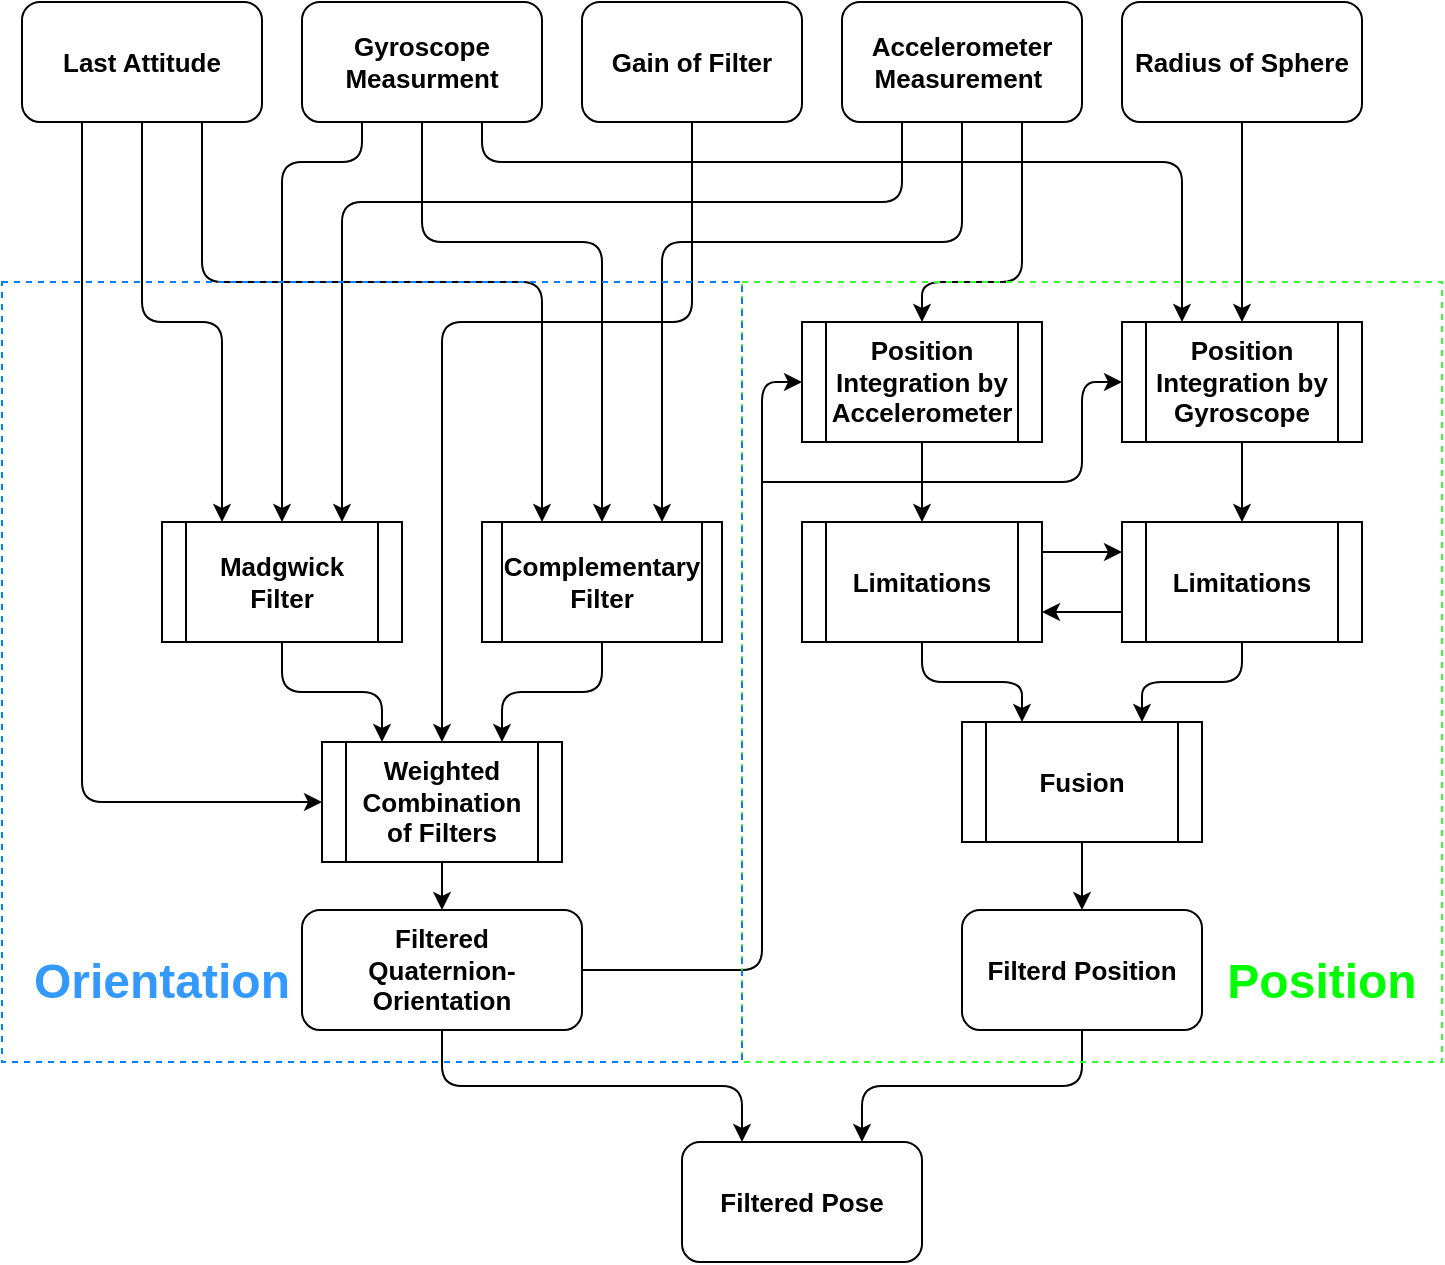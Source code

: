 <mxfile version="13.7.3" type="device"><diagram id="3fwJ6AKw6WvTPz3CJlug" name="Seite-1"><mxGraphModel dx="1106" dy="924" grid="1" gridSize="10" guides="1" tooltips="1" connect="1" arrows="1" fold="1" page="1" pageScale="1" pageWidth="827" pageHeight="1169" math="0" shadow="0"><root><mxCell id="0"/><mxCell id="1" parent="0"/><mxCell id="vrenDaEuAvRxz2vXsRLn-15" style="edgeStyle=orthogonalEdgeStyle;rounded=1;orthogonalLoop=1;jettySize=auto;html=1;exitX=0.5;exitY=1;exitDx=0;exitDy=0;entryX=0.75;entryY=0;entryDx=0;entryDy=0;fontSize=13;fontStyle=1" parent="1" source="vrenDaEuAvRxz2vXsRLn-1" target="vrenDaEuAvRxz2vXsRLn-14" edge="1"><mxGeometry relative="1" as="geometry"><Array as="points"><mxPoint x="740" y="190"/><mxPoint x="590" y="190"/></Array></mxGeometry></mxCell><mxCell id="vrenDaEuAvRxz2vXsRLn-37" style="edgeStyle=orthogonalEdgeStyle;rounded=1;orthogonalLoop=1;jettySize=auto;html=1;exitX=0.25;exitY=1;exitDx=0;exitDy=0;entryX=0.75;entryY=0;entryDx=0;entryDy=0;fontSize=13;fontStyle=1" parent="1" source="vrenDaEuAvRxz2vXsRLn-1" target="VD2dDFBmSkI2K2WJelPF-1" edge="1"><mxGeometry relative="1" as="geometry"><Array as="points"><mxPoint x="710" y="170"/><mxPoint x="430" y="170"/></Array><mxPoint x="410" y="270" as="targetPoint"/></mxGeometry></mxCell><mxCell id="vrenDaEuAvRxz2vXsRLn-83" style="edgeStyle=orthogonalEdgeStyle;rounded=1;orthogonalLoop=1;jettySize=auto;html=1;exitX=0.75;exitY=1;exitDx=0;exitDy=0;entryX=0.5;entryY=0;entryDx=0;entryDy=0;fontSize=13;fontStyle=1" parent="1" source="vrenDaEuAvRxz2vXsRLn-1" target="VD2dDFBmSkI2K2WJelPF-9" edge="1"><mxGeometry relative="1" as="geometry"><mxPoint x="1088.75" y="242.5" as="targetPoint"/><Array as="points"><mxPoint x="770" y="210"/><mxPoint x="720" y="210"/></Array></mxGeometry></mxCell><mxCell id="vrenDaEuAvRxz2vXsRLn-1" value="Accelerometer&lt;br style=&quot;font-size: 13px;&quot;&gt;Measurement&amp;nbsp;" style="rounded=1;whiteSpace=wrap;html=1;fontSize=13;fontStyle=1" parent="1" vertex="1"><mxGeometry x="680" y="70" width="120" height="60" as="geometry"/></mxCell><mxCell id="vrenDaEuAvRxz2vXsRLn-7" style="edgeStyle=orthogonalEdgeStyle;rounded=1;orthogonalLoop=1;jettySize=auto;html=1;exitX=0.25;exitY=1;exitDx=0;exitDy=0;entryX=0.5;entryY=0;entryDx=0;entryDy=0;fontSize=13;fontStyle=1" parent="1" source="vrenDaEuAvRxz2vXsRLn-2" target="VD2dDFBmSkI2K2WJelPF-1" edge="1"><mxGeometry relative="1" as="geometry"><Array as="points"><mxPoint x="440" y="150"/><mxPoint x="400" y="150"/></Array><mxPoint x="280" y="200" as="targetPoint"/></mxGeometry></mxCell><mxCell id="vrenDaEuAvRxz2vXsRLn-38" style="edgeStyle=orthogonalEdgeStyle;rounded=1;orthogonalLoop=1;jettySize=auto;html=1;exitX=0.5;exitY=1;exitDx=0;exitDy=0;entryX=0.5;entryY=0;entryDx=0;entryDy=0;fontSize=13;fontStyle=1" parent="1" source="vrenDaEuAvRxz2vXsRLn-2" target="vrenDaEuAvRxz2vXsRLn-14" edge="1"><mxGeometry relative="1" as="geometry"><Array as="points"><mxPoint x="470" y="190"/><mxPoint x="560" y="190"/></Array><mxPoint x="400" y="270" as="targetPoint"/></mxGeometry></mxCell><mxCell id="VD2dDFBmSkI2K2WJelPF-11" style="edgeStyle=orthogonalEdgeStyle;rounded=1;orthogonalLoop=1;jettySize=auto;html=1;exitX=0.75;exitY=1;exitDx=0;exitDy=0;entryX=0.25;entryY=0;entryDx=0;entryDy=0;fontSize=13;fontStyle=1" parent="1" source="vrenDaEuAvRxz2vXsRLn-2" target="VD2dDFBmSkI2K2WJelPF-10" edge="1"><mxGeometry relative="1" as="geometry"><Array as="points"><mxPoint x="500" y="150"/><mxPoint x="850" y="150"/></Array></mxGeometry></mxCell><mxCell id="vrenDaEuAvRxz2vXsRLn-2" value="Gyroscope&lt;br style=&quot;font-size: 13px;&quot;&gt;Measurment" style="rounded=1;whiteSpace=wrap;html=1;fontSize=13;fontStyle=1" parent="1" vertex="1"><mxGeometry x="410" y="70" width="120" height="60" as="geometry"/></mxCell><mxCell id="vrenDaEuAvRxz2vXsRLn-39" style="edgeStyle=orthogonalEdgeStyle;rounded=1;orthogonalLoop=1;jettySize=auto;html=1;exitX=0.75;exitY=1;exitDx=0;exitDy=0;entryX=0.25;entryY=0;entryDx=0;entryDy=0;fontSize=13;fontStyle=1" parent="1" source="vrenDaEuAvRxz2vXsRLn-3" target="vrenDaEuAvRxz2vXsRLn-14" edge="1"><mxGeometry relative="1" as="geometry"><Array as="points"><mxPoint x="360" y="210"/><mxPoint x="530" y="210"/></Array><mxPoint x="350" y="270" as="targetPoint"/></mxGeometry></mxCell><mxCell id="VD2dDFBmSkI2K2WJelPF-3" style="edgeStyle=orthogonalEdgeStyle;rounded=1;orthogonalLoop=1;jettySize=auto;html=1;exitX=0.5;exitY=1;exitDx=0;exitDy=0;entryX=0.25;entryY=0;entryDx=0;entryDy=0;fontSize=13;fontStyle=1" parent="1" source="vrenDaEuAvRxz2vXsRLn-3" target="VD2dDFBmSkI2K2WJelPF-1" edge="1"><mxGeometry relative="1" as="geometry"><Array as="points"><mxPoint x="330" y="230"/><mxPoint x="370" y="230"/></Array></mxGeometry></mxCell><mxCell id="VD2dDFBmSkI2K2WJelPF-7" style="edgeStyle=orthogonalEdgeStyle;rounded=1;orthogonalLoop=1;jettySize=auto;html=1;exitX=0.25;exitY=1;exitDx=0;exitDy=0;entryX=0;entryY=0.5;entryDx=0;entryDy=0;fontSize=13;fontStyle=1" parent="1" source="vrenDaEuAvRxz2vXsRLn-3" target="VD2dDFBmSkI2K2WJelPF-2" edge="1"><mxGeometry relative="1" as="geometry"/></mxCell><mxCell id="vrenDaEuAvRxz2vXsRLn-3" value="Last Attitude" style="rounded=1;whiteSpace=wrap;html=1;fontSize=13;fontStyle=1" parent="1" vertex="1"><mxGeometry x="270" y="70" width="120" height="60" as="geometry"/></mxCell><mxCell id="VD2dDFBmSkI2K2WJelPF-5" style="edgeStyle=orthogonalEdgeStyle;rounded=1;orthogonalLoop=1;jettySize=auto;html=1;exitX=0.5;exitY=1;exitDx=0;exitDy=0;entryX=0.75;entryY=0;entryDx=0;entryDy=0;fontSize=13;fontStyle=1" parent="1" source="vrenDaEuAvRxz2vXsRLn-14" target="VD2dDFBmSkI2K2WJelPF-2" edge="1"><mxGeometry relative="1" as="geometry"/></mxCell><mxCell id="vrenDaEuAvRxz2vXsRLn-14" value="Complementary Filter" style="shape=process;whiteSpace=wrap;html=1;backgroundOutline=1;fontSize=13;fontStyle=1;size=0.083;" parent="1" vertex="1"><mxGeometry x="500" y="330" width="120" height="60" as="geometry"/></mxCell><mxCell id="VD2dDFBmSkI2K2WJelPF-6" style="edgeStyle=orthogonalEdgeStyle;rounded=1;orthogonalLoop=1;jettySize=auto;html=1;exitX=0.5;exitY=1;exitDx=0;exitDy=0;entryX=0.5;entryY=0;entryDx=0;entryDy=0;fontSize=13;fontStyle=1" parent="1" source="vrenDaEuAvRxz2vXsRLn-40" target="VD2dDFBmSkI2K2WJelPF-2" edge="1"><mxGeometry relative="1" as="geometry"><Array as="points"><mxPoint x="605" y="230"/><mxPoint x="480" y="230"/></Array></mxGeometry></mxCell><mxCell id="vrenDaEuAvRxz2vXsRLn-40" value="Gain of Filter" style="rounded=1;whiteSpace=wrap;html=1;fontSize=13;fontStyle=1" parent="1" vertex="1"><mxGeometry x="550" y="70" width="110" height="60" as="geometry"/></mxCell><mxCell id="vrenDaEuAvRxz2vXsRLn-166" style="edgeStyle=orthogonalEdgeStyle;rounded=1;orthogonalLoop=1;jettySize=auto;html=1;exitX=0.5;exitY=1;exitDx=0;exitDy=0;entryX=0.25;entryY=0;entryDx=0;entryDy=0;fontSize=13;fontStyle=1" parent="1" source="vrenDaEuAvRxz2vXsRLn-60" target="vrenDaEuAvRxz2vXsRLn-164" edge="1"><mxGeometry relative="1" as="geometry"/></mxCell><mxCell id="VD2dDFBmSkI2K2WJelPF-12" style="edgeStyle=orthogonalEdgeStyle;rounded=1;orthogonalLoop=1;jettySize=auto;html=1;exitX=1;exitY=0.5;exitDx=0;exitDy=0;entryX=0;entryY=0.5;entryDx=0;entryDy=0;fontSize=13;fontStyle=1" parent="1" source="vrenDaEuAvRxz2vXsRLn-60" target="VD2dDFBmSkI2K2WJelPF-9" edge="1"><mxGeometry relative="1" as="geometry"><Array as="points"><mxPoint x="640" y="554"/><mxPoint x="640" y="260"/></Array></mxGeometry></mxCell><mxCell id="vrenDaEuAvRxz2vXsRLn-60" value="Filtered &lt;br style=&quot;font-size: 13px;&quot;&gt;Quaternion-Orientation&lt;br style=&quot;font-size: 13px;&quot;&gt;" style="rounded=1;whiteSpace=wrap;html=1;fontSize=13;fontStyle=1" parent="1" vertex="1"><mxGeometry x="410" y="524" width="140" height="60" as="geometry"/></mxCell><mxCell id="VD2dDFBmSkI2K2WJelPF-28" style="edgeStyle=orthogonalEdgeStyle;rounded=1;orthogonalLoop=1;jettySize=auto;html=1;exitX=0.5;exitY=1;exitDx=0;exitDy=0;entryX=0.5;entryY=0;entryDx=0;entryDy=0;fontSize=13;fontStyle=1" parent="1" source="vrenDaEuAvRxz2vXsRLn-109" target="VD2dDFBmSkI2K2WJelPF-10" edge="1"><mxGeometry relative="1" as="geometry"/></mxCell><mxCell id="vrenDaEuAvRxz2vXsRLn-109" value="Radius of Sphere" style="rounded=1;whiteSpace=wrap;html=1;fontSize=13;fontStyle=1" parent="1" vertex="1"><mxGeometry x="820" y="70" width="120" height="60" as="geometry"/></mxCell><mxCell id="vrenDaEuAvRxz2vXsRLn-165" style="edgeStyle=orthogonalEdgeStyle;rounded=1;orthogonalLoop=1;jettySize=auto;html=1;exitX=0.5;exitY=1;exitDx=0;exitDy=0;entryX=0.75;entryY=0;entryDx=0;entryDy=0;fontSize=13;fontStyle=1" parent="1" source="vrenDaEuAvRxz2vXsRLn-162" target="vrenDaEuAvRxz2vXsRLn-164" edge="1"><mxGeometry relative="1" as="geometry"><mxPoint x="710" y="630" as="targetPoint"/></mxGeometry></mxCell><mxCell id="vrenDaEuAvRxz2vXsRLn-162" value="Filterd Position" style="rounded=1;whiteSpace=wrap;html=1;fontSize=13;fontStyle=1" parent="1" vertex="1"><mxGeometry x="740" y="524" width="120" height="60" as="geometry"/></mxCell><mxCell id="vrenDaEuAvRxz2vXsRLn-164" value="Filtered Pose" style="rounded=1;whiteSpace=wrap;html=1;fontSize=13;fontStyle=1" parent="1" vertex="1"><mxGeometry x="600" y="640" width="120" height="60" as="geometry"/></mxCell><mxCell id="VD2dDFBmSkI2K2WJelPF-4" style="edgeStyle=orthogonalEdgeStyle;rounded=1;orthogonalLoop=1;jettySize=auto;html=1;exitX=0.5;exitY=1;exitDx=0;exitDy=0;entryX=0.25;entryY=0;entryDx=0;entryDy=0;fontSize=13;fontStyle=1" parent="1" source="VD2dDFBmSkI2K2WJelPF-1" target="VD2dDFBmSkI2K2WJelPF-2" edge="1"><mxGeometry relative="1" as="geometry"/></mxCell><mxCell id="VD2dDFBmSkI2K2WJelPF-1" value="Madgwick Filter" style="shape=process;whiteSpace=wrap;html=1;backgroundOutline=1;fontSize=13;fontStyle=1" parent="1" vertex="1"><mxGeometry x="340" y="330" width="120" height="60" as="geometry"/></mxCell><mxCell id="VD2dDFBmSkI2K2WJelPF-8" style="edgeStyle=orthogonalEdgeStyle;rounded=1;orthogonalLoop=1;jettySize=auto;html=1;exitX=0.5;exitY=1;exitDx=0;exitDy=0;entryX=0.5;entryY=0;entryDx=0;entryDy=0;fontSize=13;fontStyle=1" parent="1" source="VD2dDFBmSkI2K2WJelPF-2" target="vrenDaEuAvRxz2vXsRLn-60" edge="1"><mxGeometry relative="1" as="geometry"/></mxCell><mxCell id="VD2dDFBmSkI2K2WJelPF-2" value="Weighted Combination of Filters" style="shape=process;whiteSpace=wrap;html=1;backgroundOutline=1;fontSize=13;fontStyle=1" parent="1" vertex="1"><mxGeometry x="420" y="440" width="120" height="60" as="geometry"/></mxCell><mxCell id="VD2dDFBmSkI2K2WJelPF-29" style="edgeStyle=orthogonalEdgeStyle;rounded=1;orthogonalLoop=1;jettySize=auto;html=1;exitX=0.5;exitY=1;exitDx=0;exitDy=0;entryX=0.5;entryY=0;entryDx=0;entryDy=0;fontSize=13;fontStyle=1" parent="1" source="VD2dDFBmSkI2K2WJelPF-9" target="VD2dDFBmSkI2K2WJelPF-14" edge="1"><mxGeometry relative="1" as="geometry"/></mxCell><mxCell id="VD2dDFBmSkI2K2WJelPF-9" value="Position Integration by Accelerometer" style="shape=process;whiteSpace=wrap;html=1;backgroundOutline=1;fontSize=13;fontStyle=1" parent="1" vertex="1"><mxGeometry x="660" y="230" width="120" height="60" as="geometry"/></mxCell><mxCell id="VD2dDFBmSkI2K2WJelPF-17" style="edgeStyle=orthogonalEdgeStyle;rounded=1;orthogonalLoop=1;jettySize=auto;html=1;exitX=0.5;exitY=1;exitDx=0;exitDy=0;entryX=0.5;entryY=0;entryDx=0;entryDy=0;fontSize=13;fontStyle=1" parent="1" source="VD2dDFBmSkI2K2WJelPF-10" target="VD2dDFBmSkI2K2WJelPF-15" edge="1"><mxGeometry relative="1" as="geometry"/></mxCell><mxCell id="VD2dDFBmSkI2K2WJelPF-10" value="Position Integration by Gyroscope" style="shape=process;whiteSpace=wrap;html=1;backgroundOutline=1;fontSize=13;fontStyle=1" parent="1" vertex="1"><mxGeometry x="820" y="230" width="120" height="60" as="geometry"/></mxCell><mxCell id="VD2dDFBmSkI2K2WJelPF-13" value="" style="endArrow=classic;html=1;entryX=0;entryY=0.5;entryDx=0;entryDy=0;fontSize=13;fontStyle=1" parent="1" target="VD2dDFBmSkI2K2WJelPF-10" edge="1"><mxGeometry width="50" height="50" relative="1" as="geometry"><mxPoint x="640" y="310" as="sourcePoint"/><mxPoint x="750" y="430" as="targetPoint"/><Array as="points"><mxPoint x="800" y="310"/><mxPoint x="800" y="260"/></Array></mxGeometry></mxCell><mxCell id="VD2dDFBmSkI2K2WJelPF-22" style="edgeStyle=orthogonalEdgeStyle;rounded=1;orthogonalLoop=1;jettySize=auto;html=1;exitX=0.5;exitY=1;exitDx=0;exitDy=0;entryX=0.25;entryY=0;entryDx=0;entryDy=0;fontSize=13;fontStyle=1" parent="1" source="VD2dDFBmSkI2K2WJelPF-14" target="VD2dDFBmSkI2K2WJelPF-16" edge="1"><mxGeometry relative="1" as="geometry"/></mxCell><mxCell id="VD2dDFBmSkI2K2WJelPF-24" style="edgeStyle=orthogonalEdgeStyle;rounded=1;orthogonalLoop=1;jettySize=auto;html=1;exitX=1;exitY=0.25;exitDx=0;exitDy=0;entryX=0;entryY=0.25;entryDx=0;entryDy=0;fontSize=13;fontStyle=1" parent="1" source="VD2dDFBmSkI2K2WJelPF-14" target="VD2dDFBmSkI2K2WJelPF-15" edge="1"><mxGeometry relative="1" as="geometry"/></mxCell><mxCell id="VD2dDFBmSkI2K2WJelPF-14" value="Limitations" style="shape=process;whiteSpace=wrap;html=1;backgroundOutline=1;fontSize=13;fontStyle=1" parent="1" vertex="1"><mxGeometry x="660" y="330" width="120" height="60" as="geometry"/></mxCell><mxCell id="VD2dDFBmSkI2K2WJelPF-21" style="edgeStyle=orthogonalEdgeStyle;rounded=1;orthogonalLoop=1;jettySize=auto;html=1;exitX=0.5;exitY=1;exitDx=0;exitDy=0;entryX=0.75;entryY=0;entryDx=0;entryDy=0;fontSize=13;fontStyle=1" parent="1" source="VD2dDFBmSkI2K2WJelPF-15" target="VD2dDFBmSkI2K2WJelPF-16" edge="1"><mxGeometry relative="1" as="geometry"/></mxCell><mxCell id="VD2dDFBmSkI2K2WJelPF-25" style="edgeStyle=orthogonalEdgeStyle;rounded=1;orthogonalLoop=1;jettySize=auto;html=1;exitX=0;exitY=0.75;exitDx=0;exitDy=0;entryX=1;entryY=0.75;entryDx=0;entryDy=0;fontSize=13;fontStyle=1" parent="1" source="VD2dDFBmSkI2K2WJelPF-15" target="VD2dDFBmSkI2K2WJelPF-14" edge="1"><mxGeometry relative="1" as="geometry"/></mxCell><mxCell id="VD2dDFBmSkI2K2WJelPF-15" value="Limitations" style="shape=process;whiteSpace=wrap;html=1;backgroundOutline=1;fontSize=13;fontStyle=1" parent="1" vertex="1"><mxGeometry x="820" y="330" width="120" height="60" as="geometry"/></mxCell><mxCell id="VD2dDFBmSkI2K2WJelPF-26" style="edgeStyle=orthogonalEdgeStyle;rounded=1;orthogonalLoop=1;jettySize=auto;html=1;exitX=0.5;exitY=1;exitDx=0;exitDy=0;entryX=0.5;entryY=0;entryDx=0;entryDy=0;fontSize=13;fontStyle=1" parent="1" source="VD2dDFBmSkI2K2WJelPF-16" target="vrenDaEuAvRxz2vXsRLn-162" edge="1"><mxGeometry relative="1" as="geometry"/></mxCell><mxCell id="VD2dDFBmSkI2K2WJelPF-16" value="Fusion" style="shape=process;whiteSpace=wrap;html=1;backgroundOutline=1;fontSize=13;fontStyle=1" parent="1" vertex="1"><mxGeometry x="740" y="430" width="120" height="60" as="geometry"/></mxCell><mxCell id="VD2dDFBmSkI2K2WJelPF-30" value="" style="rounded=0;whiteSpace=wrap;html=1;fillColor=none;strokeColor=#33FF33;dashed=1;fontSize=13;fontStyle=1" parent="1" vertex="1"><mxGeometry x="630" y="210" width="350" height="390" as="geometry"/></mxCell><mxCell id="VD2dDFBmSkI2K2WJelPF-31" value="" style="rounded=0;whiteSpace=wrap;html=1;fillColor=none;strokeColor=#007FFF;dashed=1;fontSize=13;fontStyle=1" parent="1" vertex="1"><mxGeometry x="260" y="210" width="370" height="390" as="geometry"/></mxCell><mxCell id="VD2dDFBmSkI2K2WJelPF-32" value="&lt;span style=&quot;color: rgb(0 , 255 , 0)&quot;&gt;&lt;font style=&quot;font-size: 24px&quot;&gt;Position&lt;/font&gt;&lt;/span&gt;" style="text;html=1;strokeColor=none;fillColor=none;align=center;verticalAlign=middle;whiteSpace=wrap;rounded=0;fontSize=13;fontStyle=1" parent="1" vertex="1"><mxGeometry x="900" y="550" width="40" height="20" as="geometry"/></mxCell><mxCell id="VD2dDFBmSkI2K2WJelPF-34" value="&lt;font color=&quot;#3399ff&quot; style=&quot;font-size: 24px&quot;&gt;Orientation&lt;/font&gt;" style="text;html=1;strokeColor=none;fillColor=none;align=center;verticalAlign=middle;whiteSpace=wrap;rounded=0;fontSize=20;fontStyle=1" parent="1" vertex="1"><mxGeometry x="320" y="550" width="40" height="20" as="geometry"/></mxCell></root></mxGraphModel></diagram></mxfile>